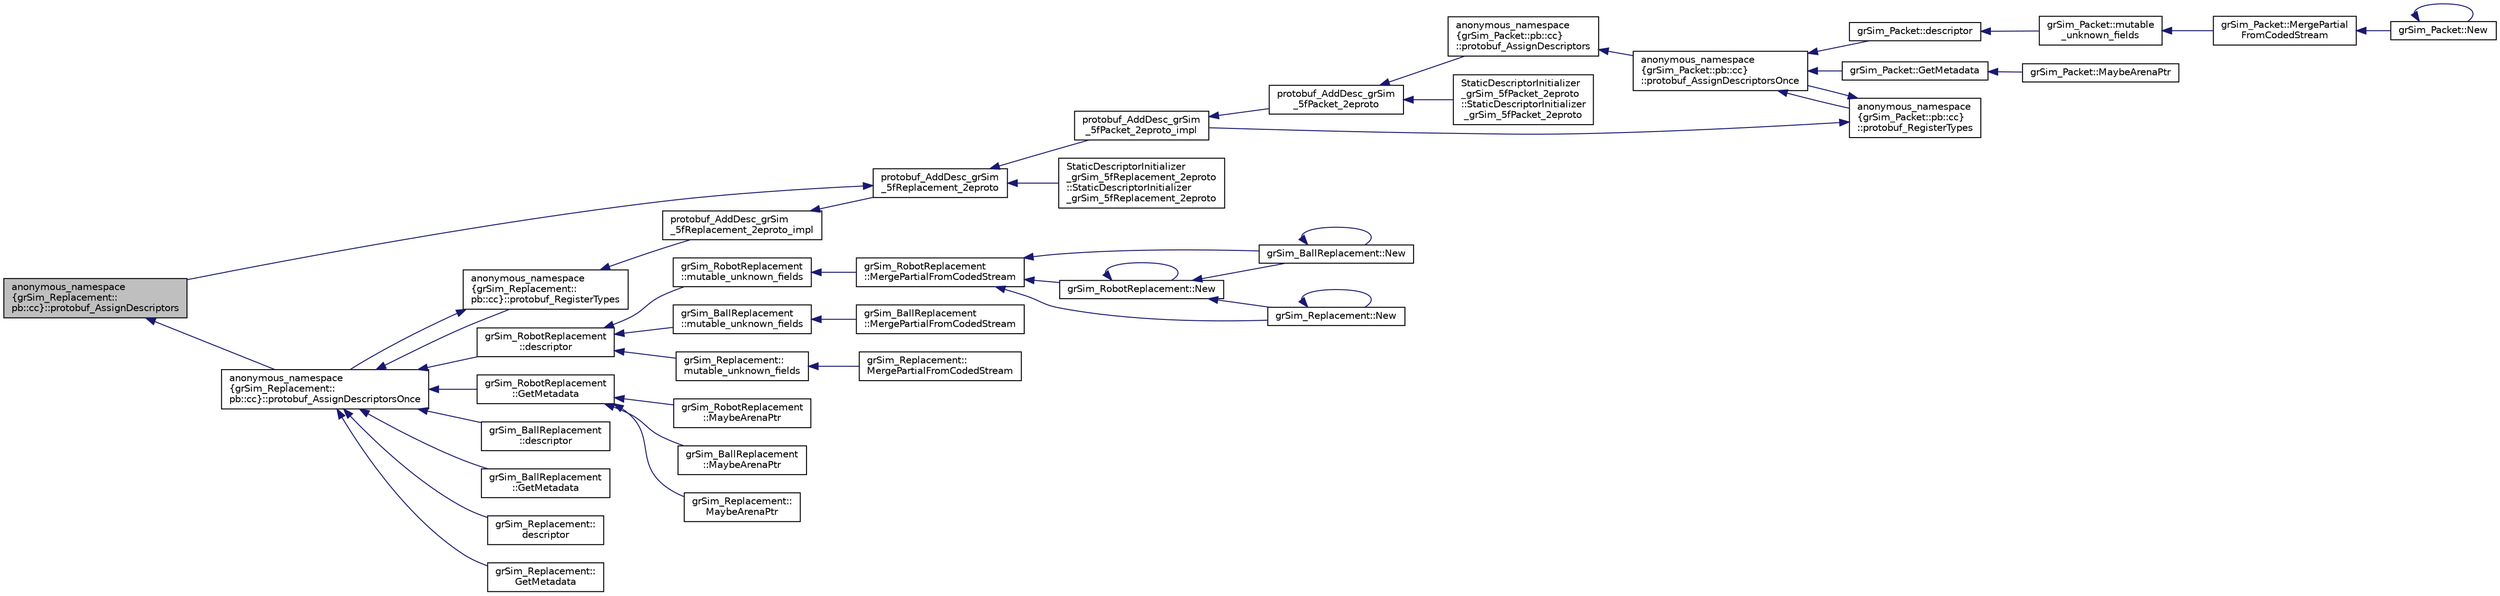 digraph "anonymous_namespace{grSim_Replacement::pb::cc}::protobuf_AssignDescriptors"
{
 // INTERACTIVE_SVG=YES
  edge [fontname="Helvetica",fontsize="10",labelfontname="Helvetica",labelfontsize="10"];
  node [fontname="Helvetica",fontsize="10",shape=record];
  rankdir="LR";
  Node1 [label="anonymous_namespace\l\{grSim_Replacement::\lpb::cc\}::protobuf_AssignDescriptors",height=0.2,width=0.4,color="black", fillcolor="grey75", style="filled", fontcolor="black"];
  Node1 -> Node2 [dir="back",color="midnightblue",fontsize="10",style="solid",fontname="Helvetica"];
  Node2 [label="anonymous_namespace\l\{grSim_Replacement::\lpb::cc\}::protobuf_AssignDescriptorsOnce",height=0.2,width=0.4,color="black", fillcolor="white", style="filled",URL="$db/d08/namespaceanonymous__namespace_02gr_sim___replacement_8pb_8cc_03.html#a576f29e25c059eb146f297d47445eb4f"];
  Node2 -> Node3 [dir="back",color="midnightblue",fontsize="10",style="solid",fontname="Helvetica"];
  Node3 [label="anonymous_namespace\l\{grSim_Replacement::\lpb::cc\}::protobuf_RegisterTypes",height=0.2,width=0.4,color="black", fillcolor="white", style="filled",URL="$db/d08/namespaceanonymous__namespace_02gr_sim___replacement_8pb_8cc_03.html#a19b9ced7bf06c8a224d376667f0e1349"];
  Node3 -> Node2 [dir="back",color="midnightblue",fontsize="10",style="solid",fontname="Helvetica"];
  Node3 -> Node4 [dir="back",color="midnightblue",fontsize="10",style="solid",fontname="Helvetica"];
  Node4 [label="protobuf_AddDesc_grSim\l_5fReplacement_2eproto_impl",height=0.2,width=0.4,color="black", fillcolor="white", style="filled",URL="$d5/d9f/gr_sim___replacement_8pb_8cc.html#a9943fe9486a4d530f39a4fb63d43ec05"];
  Node4 -> Node5 [dir="back",color="midnightblue",fontsize="10",style="solid",fontname="Helvetica"];
  Node5 [label="protobuf_AddDesc_grSim\l_5fReplacement_2eproto",height=0.2,width=0.4,color="black", fillcolor="white", style="filled",URL="$d8/d6a/gr_sim___replacement_8pb_8h.html#a9ac32e27f85f830ef01942ad673705b7"];
  Node5 -> Node6 [dir="back",color="midnightblue",fontsize="10",style="solid",fontname="Helvetica"];
  Node6 [label="protobuf_AddDesc_grSim\l_5fPacket_2eproto_impl",height=0.2,width=0.4,color="black", fillcolor="white", style="filled",URL="$d3/d11/gr_sim___packet_8pb_8cc.html#a8d4a2af5cc390cd356537cc8c985fb84"];
  Node6 -> Node7 [dir="back",color="midnightblue",fontsize="10",style="solid",fontname="Helvetica"];
  Node7 [label="protobuf_AddDesc_grSim\l_5fPacket_2eproto",height=0.2,width=0.4,color="black", fillcolor="white", style="filled",URL="$d7/d23/gr_sim___packet_8pb_8h.html#acdb4c3d5c9e85db3a3c1c00d12185091"];
  Node7 -> Node8 [dir="back",color="midnightblue",fontsize="10",style="solid",fontname="Helvetica"];
  Node8 [label="anonymous_namespace\l\{grSim_Packet::pb::cc\}\l::protobuf_AssignDescriptors",height=0.2,width=0.4,color="black", fillcolor="white", style="filled",URL="$d9/dd5/namespaceanonymous__namespace_02gr_sim___packet_8pb_8cc_03.html#ad63c2c0d36024e2675f43e5ccd16a8e9"];
  Node8 -> Node9 [dir="back",color="midnightblue",fontsize="10",style="solid",fontname="Helvetica"];
  Node9 [label="anonymous_namespace\l\{grSim_Packet::pb::cc\}\l::protobuf_AssignDescriptorsOnce",height=0.2,width=0.4,color="black", fillcolor="white", style="filled",URL="$d9/dd5/namespaceanonymous__namespace_02gr_sim___packet_8pb_8cc_03.html#a383c60b49d4ba8523147f231b2b108ce"];
  Node9 -> Node10 [dir="back",color="midnightblue",fontsize="10",style="solid",fontname="Helvetica"];
  Node10 [label="grSim_Packet::descriptor",height=0.2,width=0.4,color="black", fillcolor="white", style="filled",URL="$d3/db5/classgr_sim___packet.html#a7b47a09ab956e4d498c7c27ceb90088a"];
  Node10 -> Node11 [dir="back",color="midnightblue",fontsize="10",style="solid",fontname="Helvetica"];
  Node11 [label="grSim_Packet::mutable\l_unknown_fields",height=0.2,width=0.4,color="black", fillcolor="white", style="filled",URL="$d3/db5/classgr_sim___packet.html#a99d1e6ccf7d03df2c49c55557c33d8b5"];
  Node11 -> Node12 [dir="back",color="midnightblue",fontsize="10",style="solid",fontname="Helvetica"];
  Node12 [label="grSim_Packet::MergePartial\lFromCodedStream",height=0.2,width=0.4,color="black", fillcolor="white", style="filled",URL="$d3/db5/classgr_sim___packet.html#ab8cf6157b27cdbf8f645d0ca2b0ac051"];
  Node12 -> Node13 [dir="back",color="midnightblue",fontsize="10",style="solid",fontname="Helvetica"];
  Node13 [label="grSim_Packet::New",height=0.2,width=0.4,color="black", fillcolor="white", style="filled",URL="$d3/db5/classgr_sim___packet.html#a31e29a827a331a0785441fc5d3f05fa8"];
  Node13 -> Node13 [dir="back",color="midnightblue",fontsize="10",style="solid",fontname="Helvetica"];
  Node9 -> Node14 [dir="back",color="midnightblue",fontsize="10",style="solid",fontname="Helvetica"];
  Node14 [label="grSim_Packet::GetMetadata",height=0.2,width=0.4,color="black", fillcolor="white", style="filled",URL="$d3/db5/classgr_sim___packet.html#a3408db4788627de262ea584aaac1626d"];
  Node14 -> Node15 [dir="back",color="midnightblue",fontsize="10",style="solid",fontname="Helvetica"];
  Node15 [label="grSim_Packet::MaybeArenaPtr",height=0.2,width=0.4,color="black", fillcolor="white", style="filled",URL="$d3/db5/classgr_sim___packet.html#a1586f89f68f4f71677b65fa6b9dcb944"];
  Node9 -> Node16 [dir="back",color="midnightblue",fontsize="10",style="solid",fontname="Helvetica"];
  Node16 [label="anonymous_namespace\l\{grSim_Packet::pb::cc\}\l::protobuf_RegisterTypes",height=0.2,width=0.4,color="black", fillcolor="white", style="filled",URL="$d9/dd5/namespaceanonymous__namespace_02gr_sim___packet_8pb_8cc_03.html#af633f7fcc16c745364cc6308d0da95f0"];
  Node16 -> Node6 [dir="back",color="midnightblue",fontsize="10",style="solid",fontname="Helvetica"];
  Node16 -> Node9 [dir="back",color="midnightblue",fontsize="10",style="solid",fontname="Helvetica"];
  Node7 -> Node17 [dir="back",color="midnightblue",fontsize="10",style="solid",fontname="Helvetica"];
  Node17 [label="StaticDescriptorInitializer\l_grSim_5fPacket_2eproto\l::StaticDescriptorInitializer\l_grSim_5fPacket_2eproto",height=0.2,width=0.4,color="black", fillcolor="white", style="filled",URL="$d6/de3/struct_static_descriptor_initializer__gr_sim__5f_packet__2eproto.html#a6f3e5821b8ada0316276699dfb0674ad"];
  Node5 -> Node1 [dir="back",color="midnightblue",fontsize="10",style="solid",fontname="Helvetica"];
  Node5 -> Node18 [dir="back",color="midnightblue",fontsize="10",style="solid",fontname="Helvetica"];
  Node18 [label="StaticDescriptorInitializer\l_grSim_5fReplacement_2eproto\l::StaticDescriptorInitializer\l_grSim_5fReplacement_2eproto",height=0.2,width=0.4,color="black", fillcolor="white", style="filled",URL="$d0/d0b/struct_static_descriptor_initializer__gr_sim__5f_replacement__2eproto.html#a593e51d538b09ba7d4a76259ecaf225e"];
  Node2 -> Node19 [dir="back",color="midnightblue",fontsize="10",style="solid",fontname="Helvetica"];
  Node19 [label="grSim_RobotReplacement\l::descriptor",height=0.2,width=0.4,color="black", fillcolor="white", style="filled",URL="$d5/da8/classgr_sim___robot_replacement.html#a6f22243aa85b0fc1654d857708acd559"];
  Node19 -> Node20 [dir="back",color="midnightblue",fontsize="10",style="solid",fontname="Helvetica"];
  Node20 [label="grSim_RobotReplacement\l::mutable_unknown_fields",height=0.2,width=0.4,color="black", fillcolor="white", style="filled",URL="$d5/da8/classgr_sim___robot_replacement.html#ae783b9b1de6b2384086c36cd7f7816d4"];
  Node20 -> Node21 [dir="back",color="midnightblue",fontsize="10",style="solid",fontname="Helvetica"];
  Node21 [label="grSim_RobotReplacement\l::MergePartialFromCodedStream",height=0.2,width=0.4,color="black", fillcolor="white", style="filled",URL="$d5/da8/classgr_sim___robot_replacement.html#ad9f66837cc48a3caf7679ef6b653980a"];
  Node21 -> Node22 [dir="back",color="midnightblue",fontsize="10",style="solid",fontname="Helvetica"];
  Node22 [label="grSim_RobotReplacement::New",height=0.2,width=0.4,color="black", fillcolor="white", style="filled",URL="$d5/da8/classgr_sim___robot_replacement.html#acc7f61918c27856478e87b9c587c81a1"];
  Node22 -> Node22 [dir="back",color="midnightblue",fontsize="10",style="solid",fontname="Helvetica"];
  Node22 -> Node23 [dir="back",color="midnightblue",fontsize="10",style="solid",fontname="Helvetica"];
  Node23 [label="grSim_BallReplacement::New",height=0.2,width=0.4,color="black", fillcolor="white", style="filled",URL="$d2/db1/classgr_sim___ball_replacement.html#a94ffbab85befda5f9a56dc0579f54f50"];
  Node23 -> Node23 [dir="back",color="midnightblue",fontsize="10",style="solid",fontname="Helvetica"];
  Node22 -> Node24 [dir="back",color="midnightblue",fontsize="10",style="solid",fontname="Helvetica"];
  Node24 [label="grSim_Replacement::New",height=0.2,width=0.4,color="black", fillcolor="white", style="filled",URL="$d0/de6/classgr_sim___replacement.html#a3074096768489807b8693e265bf9c265"];
  Node24 -> Node24 [dir="back",color="midnightblue",fontsize="10",style="solid",fontname="Helvetica"];
  Node21 -> Node23 [dir="back",color="midnightblue",fontsize="10",style="solid",fontname="Helvetica"];
  Node21 -> Node24 [dir="back",color="midnightblue",fontsize="10",style="solid",fontname="Helvetica"];
  Node19 -> Node25 [dir="back",color="midnightblue",fontsize="10",style="solid",fontname="Helvetica"];
  Node25 [label="grSim_BallReplacement\l::mutable_unknown_fields",height=0.2,width=0.4,color="black", fillcolor="white", style="filled",URL="$d2/db1/classgr_sim___ball_replacement.html#ab967000f2a8b93376c99dcd51827aab4"];
  Node25 -> Node26 [dir="back",color="midnightblue",fontsize="10",style="solid",fontname="Helvetica"];
  Node26 [label="grSim_BallReplacement\l::MergePartialFromCodedStream",height=0.2,width=0.4,color="black", fillcolor="white", style="filled",URL="$d2/db1/classgr_sim___ball_replacement.html#a6520edc414aa364eda002af7f708bc72"];
  Node19 -> Node27 [dir="back",color="midnightblue",fontsize="10",style="solid",fontname="Helvetica"];
  Node27 [label="grSim_Replacement::\lmutable_unknown_fields",height=0.2,width=0.4,color="black", fillcolor="white", style="filled",URL="$d0/de6/classgr_sim___replacement.html#a158d95820c6bf7e468ac023c186902b9"];
  Node27 -> Node28 [dir="back",color="midnightblue",fontsize="10",style="solid",fontname="Helvetica"];
  Node28 [label="grSim_Replacement::\lMergePartialFromCodedStream",height=0.2,width=0.4,color="black", fillcolor="white", style="filled",URL="$d0/de6/classgr_sim___replacement.html#ac53856792a3154b5acc0e3d4b5cb1c3b"];
  Node2 -> Node29 [dir="back",color="midnightblue",fontsize="10",style="solid",fontname="Helvetica"];
  Node29 [label="grSim_RobotReplacement\l::GetMetadata",height=0.2,width=0.4,color="black", fillcolor="white", style="filled",URL="$d5/da8/classgr_sim___robot_replacement.html#abd677486cb36f130897fdd2357241eac"];
  Node29 -> Node30 [dir="back",color="midnightblue",fontsize="10",style="solid",fontname="Helvetica"];
  Node30 [label="grSim_RobotReplacement\l::MaybeArenaPtr",height=0.2,width=0.4,color="black", fillcolor="white", style="filled",URL="$d5/da8/classgr_sim___robot_replacement.html#adb61fbcf4b911deb32b7ab76009294fe"];
  Node29 -> Node31 [dir="back",color="midnightblue",fontsize="10",style="solid",fontname="Helvetica"];
  Node31 [label="grSim_BallReplacement\l::MaybeArenaPtr",height=0.2,width=0.4,color="black", fillcolor="white", style="filled",URL="$d2/db1/classgr_sim___ball_replacement.html#ab63c8711711b9817d18ad5fd1d295535"];
  Node29 -> Node32 [dir="back",color="midnightblue",fontsize="10",style="solid",fontname="Helvetica"];
  Node32 [label="grSim_Replacement::\lMaybeArenaPtr",height=0.2,width=0.4,color="black", fillcolor="white", style="filled",URL="$d0/de6/classgr_sim___replacement.html#ae625b1fd3b9f3b66a28949569654a8a8"];
  Node2 -> Node33 [dir="back",color="midnightblue",fontsize="10",style="solid",fontname="Helvetica"];
  Node33 [label="grSim_BallReplacement\l::descriptor",height=0.2,width=0.4,color="black", fillcolor="white", style="filled",URL="$d2/db1/classgr_sim___ball_replacement.html#aba116777746cfd96f5815f382e167991"];
  Node2 -> Node34 [dir="back",color="midnightblue",fontsize="10",style="solid",fontname="Helvetica"];
  Node34 [label="grSim_BallReplacement\l::GetMetadata",height=0.2,width=0.4,color="black", fillcolor="white", style="filled",URL="$d2/db1/classgr_sim___ball_replacement.html#a2cc39b028a129b372f40e3d8a73d0e57"];
  Node2 -> Node35 [dir="back",color="midnightblue",fontsize="10",style="solid",fontname="Helvetica"];
  Node35 [label="grSim_Replacement::\ldescriptor",height=0.2,width=0.4,color="black", fillcolor="white", style="filled",URL="$d0/de6/classgr_sim___replacement.html#ae96f86a8c5404dc9fd9306d9e1b7e228"];
  Node2 -> Node36 [dir="back",color="midnightblue",fontsize="10",style="solid",fontname="Helvetica"];
  Node36 [label="grSim_Replacement::\lGetMetadata",height=0.2,width=0.4,color="black", fillcolor="white", style="filled",URL="$d0/de6/classgr_sim___replacement.html#a7945ee5384a2f18aafcfc5f32db65a14"];
}
